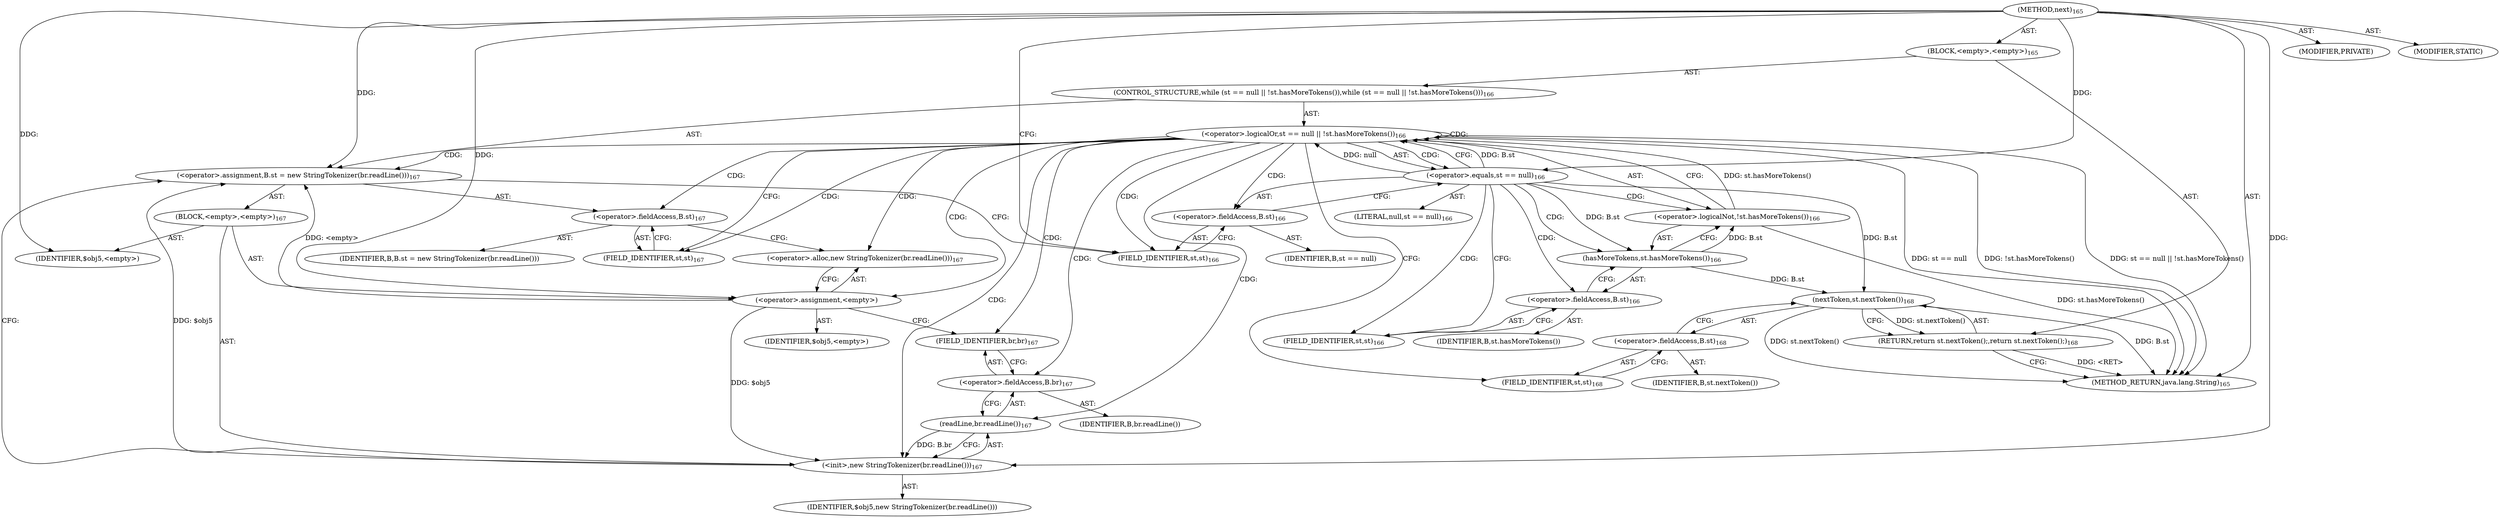 digraph "next" {  
"1004" [label = <(METHOD,next)<SUB>165</SUB>> ]
"1005" [label = <(BLOCK,&lt;empty&gt;,&lt;empty&gt;)<SUB>165</SUB>> ]
"1006" [label = <(CONTROL_STRUCTURE,while (st == null || !st.hasMoreTokens()),while (st == null || !st.hasMoreTokens()))<SUB>166</SUB>> ]
"1007" [label = <(&lt;operator&gt;.logicalOr,st == null || !st.hasMoreTokens())<SUB>166</SUB>> ]
"1008" [label = <(&lt;operator&gt;.equals,st == null)<SUB>166</SUB>> ]
"1009" [label = <(&lt;operator&gt;.fieldAccess,B.st)<SUB>166</SUB>> ]
"1010" [label = <(IDENTIFIER,B,st == null)> ]
"1011" [label = <(FIELD_IDENTIFIER,st,st)<SUB>166</SUB>> ]
"1012" [label = <(LITERAL,null,st == null)<SUB>166</SUB>> ]
"1013" [label = <(&lt;operator&gt;.logicalNot,!st.hasMoreTokens())<SUB>166</SUB>> ]
"1014" [label = <(hasMoreTokens,st.hasMoreTokens())<SUB>166</SUB>> ]
"1015" [label = <(&lt;operator&gt;.fieldAccess,B.st)<SUB>166</SUB>> ]
"1016" [label = <(IDENTIFIER,B,st.hasMoreTokens())> ]
"1017" [label = <(FIELD_IDENTIFIER,st,st)<SUB>166</SUB>> ]
"1018" [label = <(&lt;operator&gt;.assignment,B.st = new StringTokenizer(br.readLine()))<SUB>167</SUB>> ]
"1019" [label = <(&lt;operator&gt;.fieldAccess,B.st)<SUB>167</SUB>> ]
"1020" [label = <(IDENTIFIER,B,B.st = new StringTokenizer(br.readLine()))> ]
"1021" [label = <(FIELD_IDENTIFIER,st,st)<SUB>167</SUB>> ]
"1022" [label = <(BLOCK,&lt;empty&gt;,&lt;empty&gt;)<SUB>167</SUB>> ]
"1023" [label = <(&lt;operator&gt;.assignment,&lt;empty&gt;)> ]
"1024" [label = <(IDENTIFIER,$obj5,&lt;empty&gt;)> ]
"1025" [label = <(&lt;operator&gt;.alloc,new StringTokenizer(br.readLine()))<SUB>167</SUB>> ]
"1026" [label = <(&lt;init&gt;,new StringTokenizer(br.readLine()))<SUB>167</SUB>> ]
"1027" [label = <(IDENTIFIER,$obj5,new StringTokenizer(br.readLine()))> ]
"1028" [label = <(readLine,br.readLine())<SUB>167</SUB>> ]
"1029" [label = <(&lt;operator&gt;.fieldAccess,B.br)<SUB>167</SUB>> ]
"1030" [label = <(IDENTIFIER,B,br.readLine())> ]
"1031" [label = <(FIELD_IDENTIFIER,br,br)<SUB>167</SUB>> ]
"1032" [label = <(IDENTIFIER,$obj5,&lt;empty&gt;)> ]
"1033" [label = <(RETURN,return st.nextToken();,return st.nextToken();)<SUB>168</SUB>> ]
"1034" [label = <(nextToken,st.nextToken())<SUB>168</SUB>> ]
"1035" [label = <(&lt;operator&gt;.fieldAccess,B.st)<SUB>168</SUB>> ]
"1036" [label = <(IDENTIFIER,B,st.nextToken())> ]
"1037" [label = <(FIELD_IDENTIFIER,st,st)<SUB>168</SUB>> ]
"1038" [label = <(MODIFIER,PRIVATE)> ]
"1039" [label = <(MODIFIER,STATIC)> ]
"1040" [label = <(METHOD_RETURN,java.lang.String)<SUB>165</SUB>> ]
  "1004" -> "1005"  [ label = "AST: "] 
  "1004" -> "1038"  [ label = "AST: "] 
  "1004" -> "1039"  [ label = "AST: "] 
  "1004" -> "1040"  [ label = "AST: "] 
  "1005" -> "1006"  [ label = "AST: "] 
  "1005" -> "1033"  [ label = "AST: "] 
  "1006" -> "1007"  [ label = "AST: "] 
  "1006" -> "1018"  [ label = "AST: "] 
  "1007" -> "1008"  [ label = "AST: "] 
  "1007" -> "1013"  [ label = "AST: "] 
  "1008" -> "1009"  [ label = "AST: "] 
  "1008" -> "1012"  [ label = "AST: "] 
  "1009" -> "1010"  [ label = "AST: "] 
  "1009" -> "1011"  [ label = "AST: "] 
  "1013" -> "1014"  [ label = "AST: "] 
  "1014" -> "1015"  [ label = "AST: "] 
  "1015" -> "1016"  [ label = "AST: "] 
  "1015" -> "1017"  [ label = "AST: "] 
  "1018" -> "1019"  [ label = "AST: "] 
  "1018" -> "1022"  [ label = "AST: "] 
  "1019" -> "1020"  [ label = "AST: "] 
  "1019" -> "1021"  [ label = "AST: "] 
  "1022" -> "1023"  [ label = "AST: "] 
  "1022" -> "1026"  [ label = "AST: "] 
  "1022" -> "1032"  [ label = "AST: "] 
  "1023" -> "1024"  [ label = "AST: "] 
  "1023" -> "1025"  [ label = "AST: "] 
  "1026" -> "1027"  [ label = "AST: "] 
  "1026" -> "1028"  [ label = "AST: "] 
  "1028" -> "1029"  [ label = "AST: "] 
  "1029" -> "1030"  [ label = "AST: "] 
  "1029" -> "1031"  [ label = "AST: "] 
  "1033" -> "1034"  [ label = "AST: "] 
  "1034" -> "1035"  [ label = "AST: "] 
  "1035" -> "1036"  [ label = "AST: "] 
  "1035" -> "1037"  [ label = "AST: "] 
  "1033" -> "1040"  [ label = "CFG: "] 
  "1007" -> "1021"  [ label = "CFG: "] 
  "1007" -> "1037"  [ label = "CFG: "] 
  "1018" -> "1011"  [ label = "CFG: "] 
  "1034" -> "1033"  [ label = "CFG: "] 
  "1008" -> "1007"  [ label = "CFG: "] 
  "1008" -> "1017"  [ label = "CFG: "] 
  "1013" -> "1007"  [ label = "CFG: "] 
  "1019" -> "1025"  [ label = "CFG: "] 
  "1035" -> "1034"  [ label = "CFG: "] 
  "1009" -> "1008"  [ label = "CFG: "] 
  "1014" -> "1013"  [ label = "CFG: "] 
  "1021" -> "1019"  [ label = "CFG: "] 
  "1023" -> "1031"  [ label = "CFG: "] 
  "1026" -> "1018"  [ label = "CFG: "] 
  "1037" -> "1035"  [ label = "CFG: "] 
  "1011" -> "1009"  [ label = "CFG: "] 
  "1015" -> "1014"  [ label = "CFG: "] 
  "1025" -> "1023"  [ label = "CFG: "] 
  "1028" -> "1026"  [ label = "CFG: "] 
  "1017" -> "1015"  [ label = "CFG: "] 
  "1029" -> "1028"  [ label = "CFG: "] 
  "1031" -> "1029"  [ label = "CFG: "] 
  "1004" -> "1011"  [ label = "CFG: "] 
  "1033" -> "1040"  [ label = "DDG: &lt;RET&gt;"] 
  "1007" -> "1040"  [ label = "DDG: st == null"] 
  "1013" -> "1040"  [ label = "DDG: st.hasMoreTokens()"] 
  "1007" -> "1040"  [ label = "DDG: !st.hasMoreTokens()"] 
  "1007" -> "1040"  [ label = "DDG: st == null || !st.hasMoreTokens()"] 
  "1034" -> "1040"  [ label = "DDG: B.st"] 
  "1034" -> "1040"  [ label = "DDG: st.nextToken()"] 
  "1034" -> "1033"  [ label = "DDG: st.nextToken()"] 
  "1023" -> "1018"  [ label = "DDG: &lt;empty&gt;"] 
  "1026" -> "1018"  [ label = "DDG: $obj5"] 
  "1004" -> "1018"  [ label = "DDG: "] 
  "1008" -> "1007"  [ label = "DDG: B.st"] 
  "1008" -> "1007"  [ label = "DDG: null"] 
  "1013" -> "1007"  [ label = "DDG: st.hasMoreTokens()"] 
  "1008" -> "1034"  [ label = "DDG: B.st"] 
  "1014" -> "1034"  [ label = "DDG: B.st"] 
  "1004" -> "1008"  [ label = "DDG: "] 
  "1014" -> "1013"  [ label = "DDG: B.st"] 
  "1004" -> "1023"  [ label = "DDG: "] 
  "1004" -> "1032"  [ label = "DDG: "] 
  "1008" -> "1014"  [ label = "DDG: B.st"] 
  "1023" -> "1026"  [ label = "DDG: $obj5"] 
  "1004" -> "1026"  [ label = "DDG: "] 
  "1028" -> "1026"  [ label = "DDG: B.br"] 
  "1007" -> "1011"  [ label = "CDG: "] 
  "1007" -> "1028"  [ label = "CDG: "] 
  "1007" -> "1026"  [ label = "CDG: "] 
  "1007" -> "1025"  [ label = "CDG: "] 
  "1007" -> "1029"  [ label = "CDG: "] 
  "1007" -> "1021"  [ label = "CDG: "] 
  "1007" -> "1008"  [ label = "CDG: "] 
  "1007" -> "1018"  [ label = "CDG: "] 
  "1007" -> "1007"  [ label = "CDG: "] 
  "1007" -> "1019"  [ label = "CDG: "] 
  "1007" -> "1009"  [ label = "CDG: "] 
  "1007" -> "1031"  [ label = "CDG: "] 
  "1007" -> "1023"  [ label = "CDG: "] 
  "1008" -> "1015"  [ label = "CDG: "] 
  "1008" -> "1014"  [ label = "CDG: "] 
  "1008" -> "1017"  [ label = "CDG: "] 
  "1008" -> "1013"  [ label = "CDG: "] 
}
